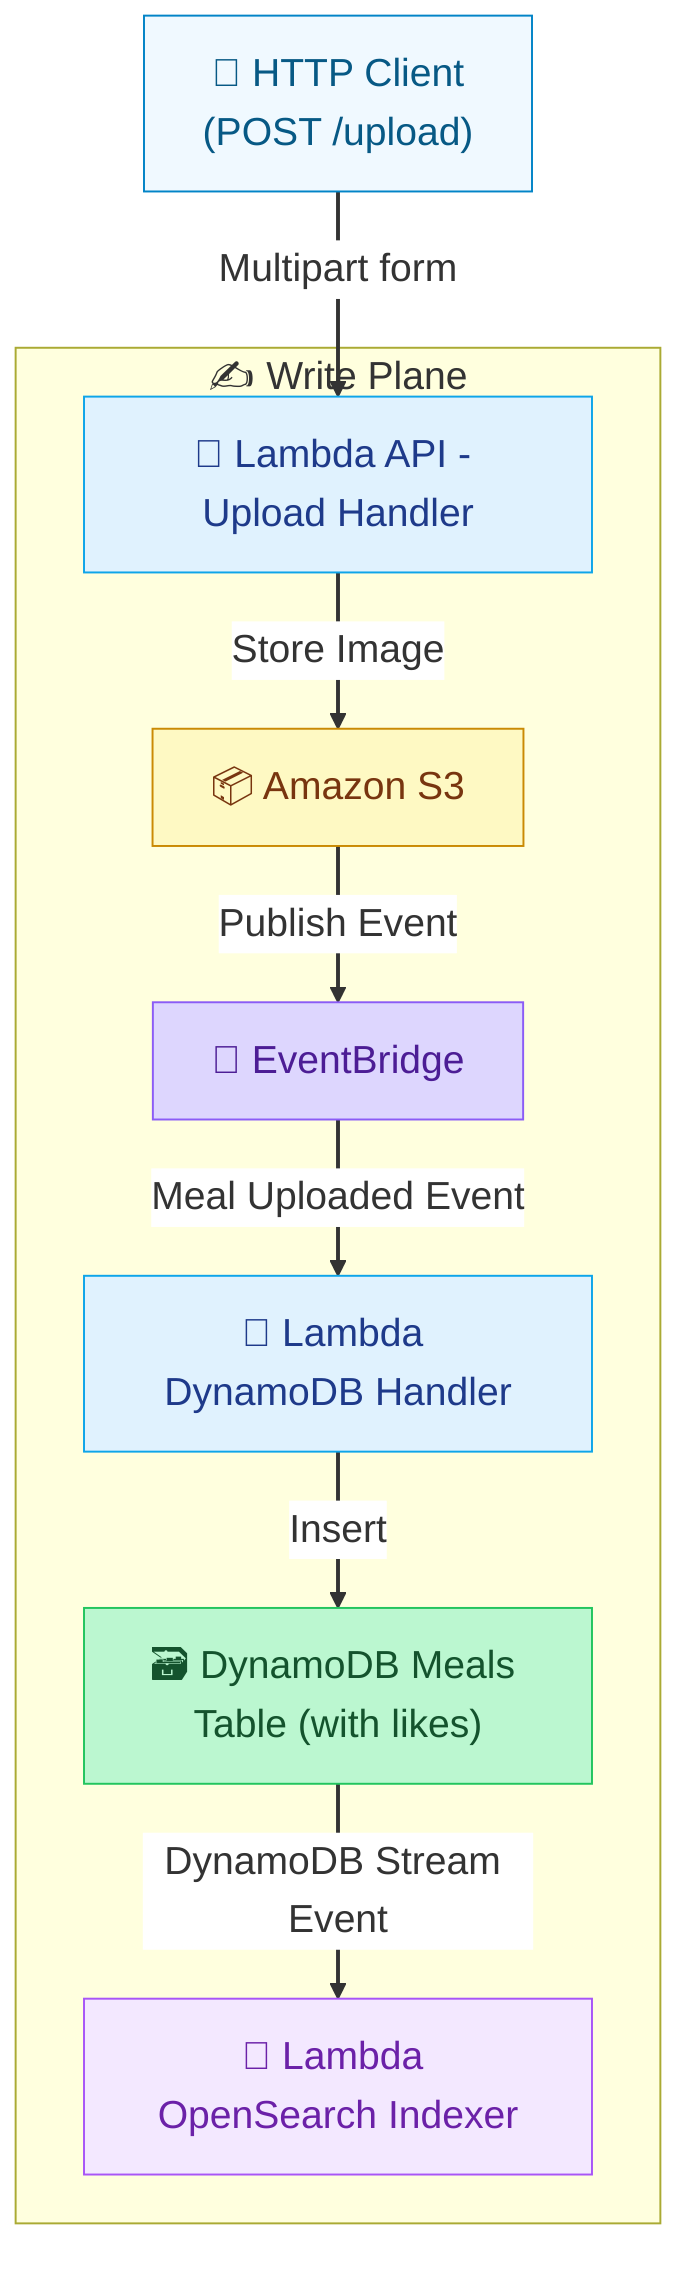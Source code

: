 %%{init: {"theme": "default", "themeVariables": { "fontSize": "20px", "primaryColor": "#E0F2FE", "edgeLabelBackground":"#ffffff"}}}%%
flowchart TD

  A["📨 HTTP Client<br/>(POST /upload)"]:::client

  subgraph WRITE["✍️ Write Plane"]
    B["📡 Lambda API - Upload Handler"]:::lambda
    C["📦 Amazon S3"]:::s3
    D["🧩 EventBridge"]:::event
    E["📡 Lambda DynamoDB Handler"]:::lambda
    F["🗃️ DynamoDB Meals Table (with likes)"]:::ddb
    G["🔎 Lambda OpenSearch Indexer"]:::search
  end

  A -->|Multipart form| B
  B -->|Store Image| C
  C -->|Publish Event| D
  D -->|Meal Uploaded Event| E
  E -->|Insert| F
  F -->|DynamoDB Stream Event| G

  classDef client fill:#F0F9FF,stroke:#0284C7,color:#075985;
  classDef lambda fill:#E0F2FE,stroke:#0EA5E9,color:#1E3A8A;
  classDef s3 fill:#FEF9C3,stroke:#CA8A04,color:#78350F;
  classDef event fill:#DDD6FE,stroke:#8B5CF6,color:#4C1D95;
  classDef ddb fill:#BBF7D0,stroke:#22C55E,color:#14532D;
  classDef search fill:#F3E8FF,stroke:#A855F7,color:#6B21A8;

  linkStyle default stroke-width:2px,fill:none;